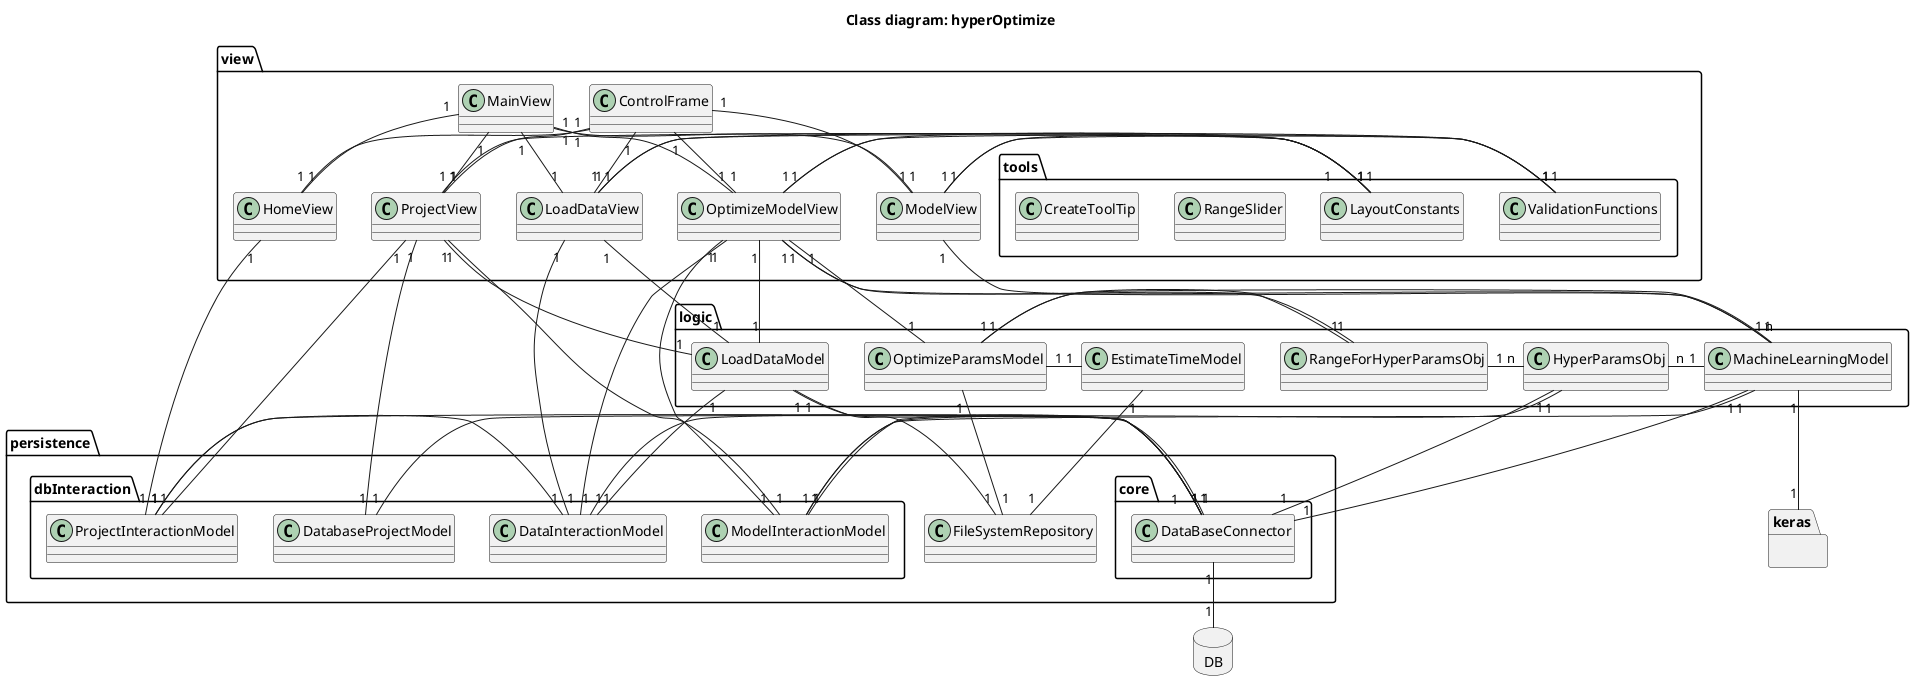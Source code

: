@startuml
allowmixing

title Class diagram: hyperOptimize

/' Define the class details'/



package view {
    package tools {
        class LayoutConstants
        class RangeSlider
        class CreateToolTip
        class ValidationFunctions
    }
    class HomeView
    class LoadDataView
    class MainView
    class ControlFrame
    class ModelView
    class OptimizeModelView
    class ProjectView
}

package logic {
    class EstimateTimeModel
    class HyperParamsObj
    class LoadDataModel
    class MachineLearningModel
    class OptimizeParamsModel
    class RangeForHyperParamsObj
}

package keras{}


package persistence {
    package core {
        class DataBaseConnector
    }

    package dbInteraction {
        class DatabaseProjectModel
        class DataInteractionModel
        class ModelInteractionModel
        class ProjectInteractionModel
    }

    class FileSystemRepository
}

database DB


/' view'/
ControlFrame "1" -- "1" ProjectView
ControlFrame "1" -- "1" HomeView
ControlFrame "1" -- "1" ModelView
ControlFrame "1" -- "1" OptimizeModelView
ControlFrame "1" -- "1" LoadDataView

MainView "1" -- "1" ProjectView
MainView "1" -- "1" HomeView
MainView "1" -- "1" ModelView
MainView "1" -- "1" OptimizeModelView
MainView "1" -- "1" LoadDataView

HomeView "1" -- "1" ProjectInteractionModel

LoadDataView "1" -- "1" DataInteractionModel
LoadDataView "1" -- "1" LoadDataModel
LoadDataView "1" - "1" LayoutConstants
LoadDataView "1" - "1" ValidationFunctions

ModelView "1" -- "1" MachineLearningModel
ModelView "1" - "1" LayoutConstants
ModelView "1" - "1" ValidationFunctions

OptimizeModelView "1" -- "1" DataInteractionModel
OptimizeModelView "1" -- "1" ModelInteractionModel
OptimizeModelView "1" -- "1" MachineLearningModel
OptimizeModelView "1" -- "1" RangeForHyperParamsObj
OptimizeModelView "1" -- "1" OptimizeParamsModel
OptimizeModelView "1" -- "1" LoadDataModel
OptimizeModelView "1" - "1" LayoutConstants
OptimizeModelView "1" - "1" ValidationFunctions

ProjectView "1" -- "1" DatabaseProjectModel
ProjectView "1" -- "1" ProjectInteractionModel
ProjectView "1" -- "1" ModelInteractionModel
ProjectView "1" -- "1" LoadDataModel
ProjectView "1" - "1" LayoutConstants


/' Logic'/
EstimateTimeModel "1" -- "1" FileSystemRepository

LoadDataModel "1" -- "1" FileSystemRepository

MachineLearningModel "1" -- "1" keras
MachineLearningModel "1" - "n" HyperParamsObj

OptimizeParamsModel "1" -- "1" FileSystemRepository
OptimizeParamsModel "1" - "n" MachineLearningModel
OptimizeParamsModel "1" - "1" EstimateTimeModel
OptimizeParamsModel "1" - "1" RangeForHyperParamsObj

RangeForHyperParamsObj "1" - "n" HyperParamsObj

/' Persistence'/
DataBaseConnector "1" -- "1" DB

HyperParamsObj "1" -- "1" DataBaseConnector
MachineLearningModel "1" -- "1" DataBaseConnector
LoadDataModel "1" -- "1" DataBaseConnector
DatabaseProjectModel "1" - "1" DataBaseConnector
DataInteractionModel "1" - "1" DataBaseConnector

LoadDataModel "1" -- "1" DataInteractionModel

DataBaseConnector "1" - "1" ModelInteractionModel
HyperParamsObj "1" -- "1" ModelInteractionModel
MachineLearningModel "1" -- "1" ModelInteractionModel

ProjectInteractionModel "1" - "1" DataBaseConnector
ProjectInteractionModel "1" - "1" DataInteractionModel





@enduml

